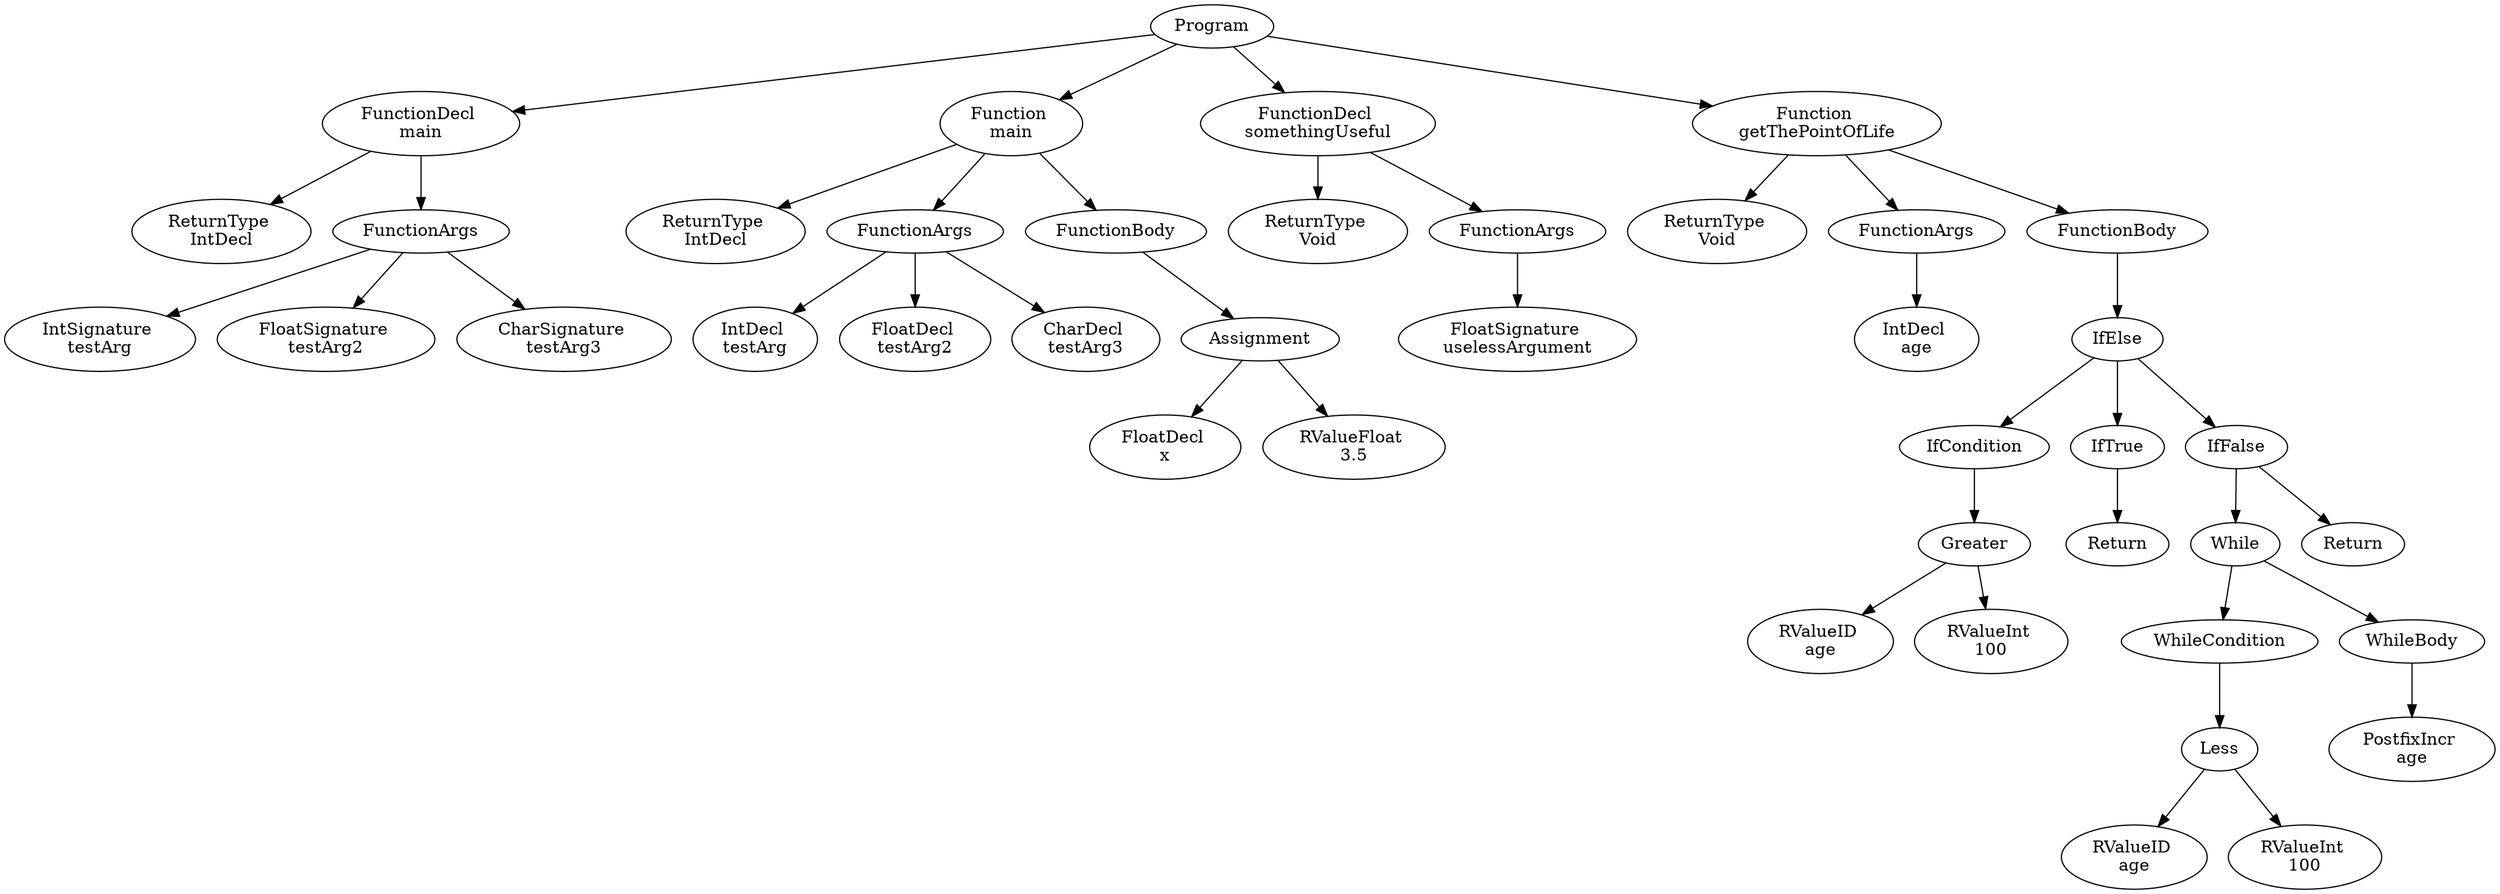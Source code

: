 digraph AST {
4 [label="Program"];
5 [label="FunctionDecl \nmain"];
6 [label="ReturnType \nIntDecl"];
7 [label="FunctionArgs"];
8 [label="IntSignature \ntestArg"];
9 [label="FloatSignature \ntestArg2"];
10 [label="CharSignature \ntestArg3"];
7 -> 8;
7 -> 9;
7 -> 10;
5 -> 6;
5 -> 7;
11 [label="Function \nmain"];
12 [label="ReturnType \nIntDecl"];
13 [label="FunctionArgs"];
14 [label="IntDecl \ntestArg"];
15 [label="FloatDecl \ntestArg2"];
16 [label="CharDecl \ntestArg3"];
13 -> 14;
13 -> 15;
13 -> 16;
17 [label="FunctionBody"];
18 [label="Assignment"];
19 [label="FloatDecl \nx"];
20 [label="RValueFloat \n3.5"];
18 -> 19;
18 -> 20;
17 -> 18;
11 -> 12;
11 -> 13;
11 -> 17;
21 [label="FunctionDecl \nsomethingUseful"];
22 [label="ReturnType \nVoid"];
23 [label="FunctionArgs"];
24 [label="FloatSignature \nuselessArgument"];
23 -> 24;
21 -> 22;
21 -> 23;
25 [label="Function \ngetThePointOfLife"];
26 [label="ReturnType \nVoid"];
27 [label="FunctionArgs"];
28 [label="IntDecl \nage"];
27 -> 28;
29 [label="FunctionBody"];
30 [label="IfElse"];
31 [label="IfCondition"];
32 [label="Greater"];
33 [label="RValueID \nage"];
34 [label="RValueInt \n100"];
32 -> 33;
32 -> 34;
31 -> 32;
35 [label="IfTrue"];
36 [label="Return"];
35 -> 36;
37 [label="IfFalse"];
38 [label="While"];
39 [label="WhileCondition"];
40 [label="Less"];
41 [label="RValueID \nage"];
42 [label="RValueInt \n100"];
40 -> 41;
40 -> 42;
39 -> 40;
43 [label="WhileBody"];
44 [label="PostfixIncr \nage"];
43 -> 44;
38 -> 39;
38 -> 43;
45 [label="Return"];
37 -> 38;
37 -> 45;
30 -> 31;
30 -> 35;
30 -> 37;
29 -> 30;
25 -> 26;
25 -> 27;
25 -> 29;
4 -> 5;
4 -> 11;
4 -> 21;
4 -> 25;
}